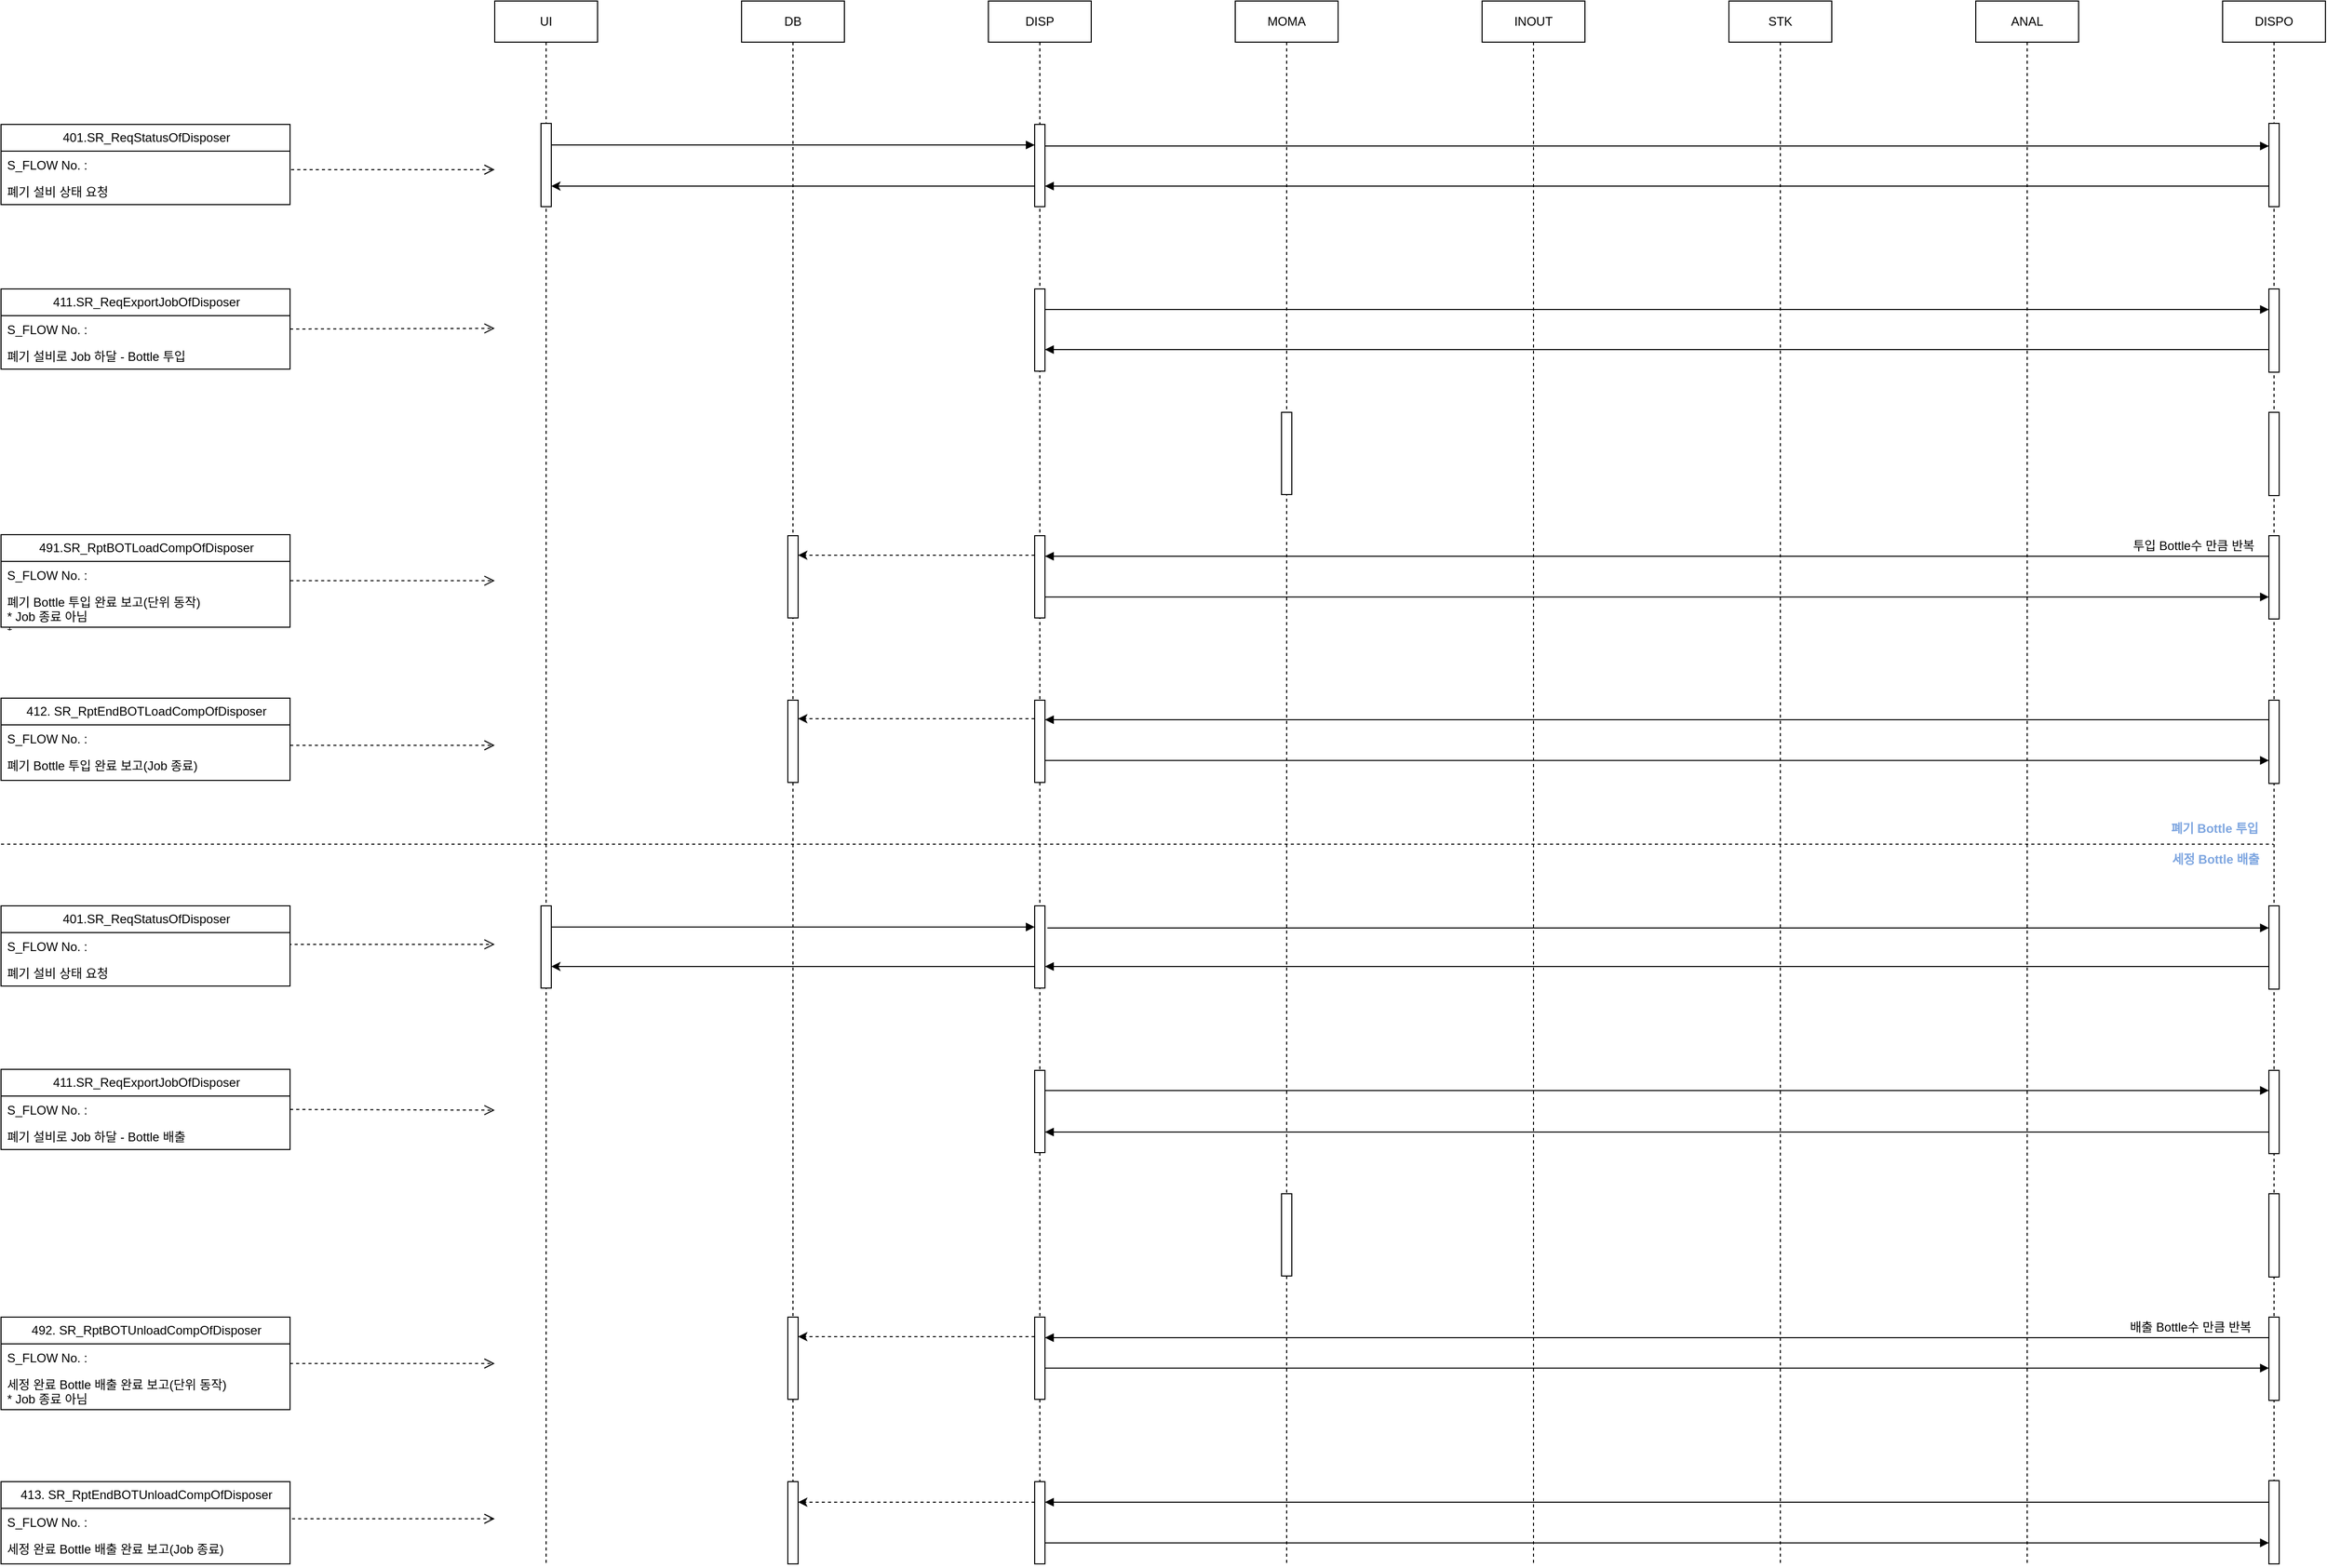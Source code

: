 <mxfile version="24.7.5">
  <diagram name="Page-1" id="2YBvvXClWsGukQMizWep">
    <mxGraphModel dx="3292" dy="1646" grid="1" gridSize="10" guides="1" tooltips="1" connect="1" arrows="1" fold="1" page="1" pageScale="1" pageWidth="850" pageHeight="1100" math="0" shadow="0">
      <root>
        <mxCell id="0" />
        <mxCell id="1" parent="0" />
        <mxCell id="aM9ryv3xv72pqoxQDRHE-5" value="DISP" style="shape=umlLifeline;perimeter=lifelinePerimeter;whiteSpace=wrap;html=1;container=0;dropTarget=0;collapsible=0;recursiveResize=0;outlineConnect=0;portConstraint=eastwest;newEdgeStyle={&quot;edgeStyle&quot;:&quot;elbowEdgeStyle&quot;,&quot;elbow&quot;:&quot;vertical&quot;,&quot;curved&quot;:0,&quot;rounded&quot;:0};" parent="1" vertex="1">
          <mxGeometry x="480" y="40" width="100" height="1520" as="geometry" />
        </mxCell>
        <mxCell id="aM9ryv3xv72pqoxQDRHE-6" value="" style="html=1;points=[];perimeter=orthogonalPerimeter;outlineConnect=0;targetShapes=umlLifeline;portConstraint=eastwest;newEdgeStyle={&quot;edgeStyle&quot;:&quot;elbowEdgeStyle&quot;,&quot;elbow&quot;:&quot;vertical&quot;,&quot;curved&quot;:0,&quot;rounded&quot;:0};" parent="aM9ryv3xv72pqoxQDRHE-5" vertex="1">
          <mxGeometry x="45" y="120" width="10" height="80" as="geometry" />
        </mxCell>
        <mxCell id="jXMzVdxrbPCxNsm_xU6W-75" value="" style="html=1;points=[];perimeter=orthogonalPerimeter;outlineConnect=0;targetShapes=umlLifeline;portConstraint=eastwest;newEdgeStyle={&quot;edgeStyle&quot;:&quot;elbowEdgeStyle&quot;,&quot;elbow&quot;:&quot;vertical&quot;,&quot;curved&quot;:0,&quot;rounded&quot;:0};" parent="aM9ryv3xv72pqoxQDRHE-5" vertex="1">
          <mxGeometry x="45" y="280" width="10" height="80" as="geometry" />
        </mxCell>
        <mxCell id="jXMzVdxrbPCxNsm_xU6W-76" value="" style="html=1;points=[];perimeter=orthogonalPerimeter;outlineConnect=0;targetShapes=umlLifeline;portConstraint=eastwest;newEdgeStyle={&quot;edgeStyle&quot;:&quot;elbowEdgeStyle&quot;,&quot;elbow&quot;:&quot;vertical&quot;,&quot;curved&quot;:0,&quot;rounded&quot;:0};" parent="aM9ryv3xv72pqoxQDRHE-5" vertex="1">
          <mxGeometry x="45" y="520" width="10" height="80" as="geometry" />
        </mxCell>
        <mxCell id="jXMzVdxrbPCxNsm_xU6W-77" value="" style="html=1;points=[];perimeter=orthogonalPerimeter;outlineConnect=0;targetShapes=umlLifeline;portConstraint=eastwest;newEdgeStyle={&quot;edgeStyle&quot;:&quot;elbowEdgeStyle&quot;,&quot;elbow&quot;:&quot;vertical&quot;,&quot;curved&quot;:0,&quot;rounded&quot;:0};" parent="aM9ryv3xv72pqoxQDRHE-5" vertex="1">
          <mxGeometry x="45" y="680" width="10" height="80" as="geometry" />
        </mxCell>
        <mxCell id="jXMzVdxrbPCxNsm_xU6W-78" value="" style="html=1;points=[];perimeter=orthogonalPerimeter;outlineConnect=0;targetShapes=umlLifeline;portConstraint=eastwest;newEdgeStyle={&quot;edgeStyle&quot;:&quot;elbowEdgeStyle&quot;,&quot;elbow&quot;:&quot;vertical&quot;,&quot;curved&quot;:0,&quot;rounded&quot;:0};" parent="aM9ryv3xv72pqoxQDRHE-5" vertex="1">
          <mxGeometry x="45" y="880" width="10" height="80" as="geometry" />
        </mxCell>
        <mxCell id="jXMzVdxrbPCxNsm_xU6W-79" value="" style="html=1;points=[];perimeter=orthogonalPerimeter;outlineConnect=0;targetShapes=umlLifeline;portConstraint=eastwest;newEdgeStyle={&quot;edgeStyle&quot;:&quot;elbowEdgeStyle&quot;,&quot;elbow&quot;:&quot;vertical&quot;,&quot;curved&quot;:0,&quot;rounded&quot;:0};" parent="aM9ryv3xv72pqoxQDRHE-5" vertex="1">
          <mxGeometry x="45" y="1040" width="10" height="80" as="geometry" />
        </mxCell>
        <mxCell id="jXMzVdxrbPCxNsm_xU6W-80" value="" style="html=1;points=[];perimeter=orthogonalPerimeter;outlineConnect=0;targetShapes=umlLifeline;portConstraint=eastwest;newEdgeStyle={&quot;edgeStyle&quot;:&quot;elbowEdgeStyle&quot;,&quot;elbow&quot;:&quot;vertical&quot;,&quot;curved&quot;:0,&quot;rounded&quot;:0};" parent="aM9ryv3xv72pqoxQDRHE-5" vertex="1">
          <mxGeometry x="45" y="1280" width="10" height="80" as="geometry" />
        </mxCell>
        <mxCell id="jXMzVdxrbPCxNsm_xU6W-81" value="" style="html=1;points=[];perimeter=orthogonalPerimeter;outlineConnect=0;targetShapes=umlLifeline;portConstraint=eastwest;newEdgeStyle={&quot;edgeStyle&quot;:&quot;elbowEdgeStyle&quot;,&quot;elbow&quot;:&quot;vertical&quot;,&quot;curved&quot;:0,&quot;rounded&quot;:0};" parent="aM9ryv3xv72pqoxQDRHE-5" vertex="1">
          <mxGeometry x="45" y="1440" width="10" height="80" as="geometry" />
        </mxCell>
        <mxCell id="aM9ryv3xv72pqoxQDRHE-10" value="" style="html=1;verticalAlign=bottom;endArrow=open;dashed=1;endSize=8;edgeStyle=elbowEdgeStyle;elbow=vertical;curved=0;rounded=0;exitX=1;exitY=0.5;exitDx=0;exitDy=0;" parent="1" source="waDdo1ReHaSD5onR8WHH-41" edge="1">
          <mxGeometry relative="1" as="geometry">
            <mxPoint y="204" as="targetPoint" />
            <Array as="points">
              <mxPoint x="-10" y="204" />
              <mxPoint x="30" y="203" />
            </Array>
            <mxPoint x="-199" y="237" as="sourcePoint" />
          </mxGeometry>
        </mxCell>
        <mxCell id="waDdo1ReHaSD5onR8WHH-11" value="DB" style="shape=umlLifeline;perimeter=lifelinePerimeter;whiteSpace=wrap;html=1;container=0;dropTarget=0;collapsible=0;recursiveResize=0;outlineConnect=0;portConstraint=eastwest;newEdgeStyle={&quot;edgeStyle&quot;:&quot;elbowEdgeStyle&quot;,&quot;elbow&quot;:&quot;vertical&quot;,&quot;curved&quot;:0,&quot;rounded&quot;:0};" parent="1" vertex="1">
          <mxGeometry x="240" y="40" width="100" height="1520" as="geometry" />
        </mxCell>
        <mxCell id="waDdo1ReHaSD5onR8WHH-12" value="" style="html=1;points=[];perimeter=orthogonalPerimeter;outlineConnect=0;targetShapes=umlLifeline;portConstraint=eastwest;newEdgeStyle={&quot;edgeStyle&quot;:&quot;elbowEdgeStyle&quot;,&quot;elbow&quot;:&quot;vertical&quot;,&quot;curved&quot;:0,&quot;rounded&quot;:0};" parent="waDdo1ReHaSD5onR8WHH-11" vertex="1">
          <mxGeometry x="45" y="520" width="10" height="80" as="geometry" />
        </mxCell>
        <mxCell id="jXMzVdxrbPCxNsm_xU6W-82" value="" style="html=1;points=[];perimeter=orthogonalPerimeter;outlineConnect=0;targetShapes=umlLifeline;portConstraint=eastwest;newEdgeStyle={&quot;edgeStyle&quot;:&quot;elbowEdgeStyle&quot;,&quot;elbow&quot;:&quot;vertical&quot;,&quot;curved&quot;:0,&quot;rounded&quot;:0};" parent="waDdo1ReHaSD5onR8WHH-11" vertex="1">
          <mxGeometry x="45" y="680" width="10" height="80" as="geometry" />
        </mxCell>
        <mxCell id="jXMzVdxrbPCxNsm_xU6W-86" value="" style="html=1;points=[];perimeter=orthogonalPerimeter;outlineConnect=0;targetShapes=umlLifeline;portConstraint=eastwest;newEdgeStyle={&quot;edgeStyle&quot;:&quot;elbowEdgeStyle&quot;,&quot;elbow&quot;:&quot;vertical&quot;,&quot;curved&quot;:0,&quot;rounded&quot;:0};" parent="waDdo1ReHaSD5onR8WHH-11" vertex="1">
          <mxGeometry x="45" y="1280" width="10" height="80" as="geometry" />
        </mxCell>
        <mxCell id="jXMzVdxrbPCxNsm_xU6W-87" value="" style="html=1;points=[];perimeter=orthogonalPerimeter;outlineConnect=0;targetShapes=umlLifeline;portConstraint=eastwest;newEdgeStyle={&quot;edgeStyle&quot;:&quot;elbowEdgeStyle&quot;,&quot;elbow&quot;:&quot;vertical&quot;,&quot;curved&quot;:0,&quot;rounded&quot;:0};" parent="waDdo1ReHaSD5onR8WHH-11" vertex="1">
          <mxGeometry x="45" y="1440" width="10" height="80" as="geometry" />
        </mxCell>
        <mxCell id="waDdo1ReHaSD5onR8WHH-13" value="UI" style="shape=umlLifeline;perimeter=lifelinePerimeter;whiteSpace=wrap;html=1;container=0;dropTarget=0;collapsible=0;recursiveResize=0;outlineConnect=0;portConstraint=eastwest;newEdgeStyle={&quot;edgeStyle&quot;:&quot;elbowEdgeStyle&quot;,&quot;elbow&quot;:&quot;vertical&quot;,&quot;curved&quot;:0,&quot;rounded&quot;:0};" parent="1" vertex="1">
          <mxGeometry y="40" width="100" height="1520" as="geometry" />
        </mxCell>
        <mxCell id="waDdo1ReHaSD5onR8WHH-14" value="" style="html=1;points=[];perimeter=orthogonalPerimeter;outlineConnect=0;targetShapes=umlLifeline;portConstraint=eastwest;newEdgeStyle={&quot;edgeStyle&quot;:&quot;elbowEdgeStyle&quot;,&quot;elbow&quot;:&quot;vertical&quot;,&quot;curved&quot;:0,&quot;rounded&quot;:0};" parent="waDdo1ReHaSD5onR8WHH-13" vertex="1">
          <mxGeometry x="45" y="119" width="10" height="81" as="geometry" />
        </mxCell>
        <mxCell id="waDdo1ReHaSD5onR8WHH-15" value="MOMA" style="shape=umlLifeline;perimeter=lifelinePerimeter;whiteSpace=wrap;html=1;container=0;dropTarget=0;collapsible=0;recursiveResize=0;outlineConnect=0;portConstraint=eastwest;newEdgeStyle={&quot;edgeStyle&quot;:&quot;elbowEdgeStyle&quot;,&quot;elbow&quot;:&quot;vertical&quot;,&quot;curved&quot;:0,&quot;rounded&quot;:0};" parent="1" vertex="1">
          <mxGeometry x="720" y="40" width="100" height="1520" as="geometry" />
        </mxCell>
        <mxCell id="waDdo1ReHaSD5onR8WHH-16" value="" style="html=1;points=[];perimeter=orthogonalPerimeter;outlineConnect=0;targetShapes=umlLifeline;portConstraint=eastwest;newEdgeStyle={&quot;edgeStyle&quot;:&quot;elbowEdgeStyle&quot;,&quot;elbow&quot;:&quot;vertical&quot;,&quot;curved&quot;:0,&quot;rounded&quot;:0};" parent="waDdo1ReHaSD5onR8WHH-15" vertex="1">
          <mxGeometry x="45" y="400" width="10" height="80" as="geometry" />
        </mxCell>
        <mxCell id="jXMzVdxrbPCxNsm_xU6W-88" value="" style="html=1;points=[];perimeter=orthogonalPerimeter;outlineConnect=0;targetShapes=umlLifeline;portConstraint=eastwest;newEdgeStyle={&quot;edgeStyle&quot;:&quot;elbowEdgeStyle&quot;,&quot;elbow&quot;:&quot;vertical&quot;,&quot;curved&quot;:0,&quot;rounded&quot;:0};" parent="waDdo1ReHaSD5onR8WHH-15" vertex="1">
          <mxGeometry x="45" y="1160" width="10" height="80" as="geometry" />
        </mxCell>
        <mxCell id="waDdo1ReHaSD5onR8WHH-17" value="ANAL" style="shape=umlLifeline;perimeter=lifelinePerimeter;whiteSpace=wrap;html=1;container=0;dropTarget=0;collapsible=0;recursiveResize=0;outlineConnect=0;portConstraint=eastwest;newEdgeStyle={&quot;edgeStyle&quot;:&quot;elbowEdgeStyle&quot;,&quot;elbow&quot;:&quot;vertical&quot;,&quot;curved&quot;:0,&quot;rounded&quot;:0};" parent="1" vertex="1">
          <mxGeometry x="1440" y="40" width="100" height="1520" as="geometry" />
        </mxCell>
        <mxCell id="waDdo1ReHaSD5onR8WHH-19" value="STK" style="shape=umlLifeline;perimeter=lifelinePerimeter;whiteSpace=wrap;html=1;container=0;dropTarget=0;collapsible=0;recursiveResize=0;outlineConnect=0;portConstraint=eastwest;newEdgeStyle={&quot;edgeStyle&quot;:&quot;elbowEdgeStyle&quot;,&quot;elbow&quot;:&quot;vertical&quot;,&quot;curved&quot;:0,&quot;rounded&quot;:0};" parent="1" vertex="1">
          <mxGeometry x="1200" y="40" width="100" height="1520" as="geometry" />
        </mxCell>
        <mxCell id="waDdo1ReHaSD5onR8WHH-21" value="INOUT" style="shape=umlLifeline;perimeter=lifelinePerimeter;whiteSpace=wrap;html=1;container=0;dropTarget=0;collapsible=0;recursiveResize=0;outlineConnect=0;portConstraint=eastwest;newEdgeStyle={&quot;edgeStyle&quot;:&quot;elbowEdgeStyle&quot;,&quot;elbow&quot;:&quot;vertical&quot;,&quot;curved&quot;:0,&quot;rounded&quot;:0};" parent="1" vertex="1">
          <mxGeometry x="960" y="40" width="100" height="1520" as="geometry" />
        </mxCell>
        <mxCell id="waDdo1ReHaSD5onR8WHH-40" value="401.&lt;span style=&quot;text-wrap: wrap;&quot;&gt;SR_ReqStatusOfDisposer&lt;/span&gt;" style="swimlane;fontStyle=0;childLayout=stackLayout;horizontal=1;startSize=26;fillColor=none;horizontalStack=0;resizeParent=1;resizeParentMax=0;resizeLast=0;collapsible=1;marginBottom=0;html=1;align=center;" parent="1" vertex="1">
          <mxGeometry x="-480" y="160" width="281" height="78" as="geometry">
            <mxRectangle x="-290" y="87" width="60" height="30" as="alternateBounds" />
          </mxGeometry>
        </mxCell>
        <mxCell id="waDdo1ReHaSD5onR8WHH-41" value="S_FLOW No. :&amp;nbsp;" style="text;strokeColor=none;fillColor=none;align=left;verticalAlign=top;spacingLeft=4;spacingRight=4;overflow=hidden;rotatable=0;points=[[0,0.5],[1,0.5]];portConstraint=eastwest;whiteSpace=wrap;html=1;" parent="waDdo1ReHaSD5onR8WHH-40" vertex="1">
          <mxGeometry y="26" width="281" height="26" as="geometry" />
        </mxCell>
        <mxCell id="waDdo1ReHaSD5onR8WHH-42" value="폐기 설비 상태 요청" style="text;strokeColor=none;fillColor=none;align=left;verticalAlign=top;spacingLeft=4;spacingRight=4;overflow=hidden;rotatable=0;points=[[0,0.5],[1,0.5]];portConstraint=eastwest;whiteSpace=wrap;html=1;" parent="waDdo1ReHaSD5onR8WHH-40" vertex="1">
          <mxGeometry y="52" width="281" height="26" as="geometry" />
        </mxCell>
        <mxCell id="waDdo1ReHaSD5onR8WHH-44" value="DISPO" style="shape=umlLifeline;perimeter=lifelinePerimeter;whiteSpace=wrap;html=1;container=0;dropTarget=0;collapsible=0;recursiveResize=0;outlineConnect=0;portConstraint=eastwest;newEdgeStyle={&quot;edgeStyle&quot;:&quot;elbowEdgeStyle&quot;,&quot;elbow&quot;:&quot;vertical&quot;,&quot;curved&quot;:0,&quot;rounded&quot;:0};" parent="1" vertex="1">
          <mxGeometry x="1680" y="40" width="100" height="1520" as="geometry" />
        </mxCell>
        <mxCell id="waDdo1ReHaSD5onR8WHH-45" value="" style="html=1;points=[];perimeter=orthogonalPerimeter;outlineConnect=0;targetShapes=umlLifeline;portConstraint=eastwest;newEdgeStyle={&quot;edgeStyle&quot;:&quot;elbowEdgeStyle&quot;,&quot;elbow&quot;:&quot;vertical&quot;,&quot;curved&quot;:0,&quot;rounded&quot;:0};" parent="waDdo1ReHaSD5onR8WHH-44" vertex="1">
          <mxGeometry x="45" y="119" width="10" height="81" as="geometry" />
        </mxCell>
        <mxCell id="jXMzVdxrbPCxNsm_xU6W-89" value="" style="html=1;points=[];perimeter=orthogonalPerimeter;outlineConnect=0;targetShapes=umlLifeline;portConstraint=eastwest;newEdgeStyle={&quot;edgeStyle&quot;:&quot;elbowEdgeStyle&quot;,&quot;elbow&quot;:&quot;vertical&quot;,&quot;curved&quot;:0,&quot;rounded&quot;:0};" parent="waDdo1ReHaSD5onR8WHH-44" vertex="1">
          <mxGeometry x="45" y="280" width="10" height="81" as="geometry" />
        </mxCell>
        <mxCell id="jXMzVdxrbPCxNsm_xU6W-90" value="" style="html=1;points=[];perimeter=orthogonalPerimeter;outlineConnect=0;targetShapes=umlLifeline;portConstraint=eastwest;newEdgeStyle={&quot;edgeStyle&quot;:&quot;elbowEdgeStyle&quot;,&quot;elbow&quot;:&quot;vertical&quot;,&quot;curved&quot;:0,&quot;rounded&quot;:0};" parent="waDdo1ReHaSD5onR8WHH-44" vertex="1">
          <mxGeometry x="45" y="520" width="10" height="81" as="geometry" />
        </mxCell>
        <mxCell id="jXMzVdxrbPCxNsm_xU6W-91" value="" style="html=1;points=[];perimeter=orthogonalPerimeter;outlineConnect=0;targetShapes=umlLifeline;portConstraint=eastwest;newEdgeStyle={&quot;edgeStyle&quot;:&quot;elbowEdgeStyle&quot;,&quot;elbow&quot;:&quot;vertical&quot;,&quot;curved&quot;:0,&quot;rounded&quot;:0};" parent="waDdo1ReHaSD5onR8WHH-44" vertex="1">
          <mxGeometry x="45" y="680" width="10" height="81" as="geometry" />
        </mxCell>
        <mxCell id="jXMzVdxrbPCxNsm_xU6W-92" value="" style="html=1;points=[];perimeter=orthogonalPerimeter;outlineConnect=0;targetShapes=umlLifeline;portConstraint=eastwest;newEdgeStyle={&quot;edgeStyle&quot;:&quot;elbowEdgeStyle&quot;,&quot;elbow&quot;:&quot;vertical&quot;,&quot;curved&quot;:0,&quot;rounded&quot;:0};" parent="waDdo1ReHaSD5onR8WHH-44" vertex="1">
          <mxGeometry x="45" y="1040" width="10" height="81" as="geometry" />
        </mxCell>
        <mxCell id="jXMzVdxrbPCxNsm_xU6W-93" value="" style="html=1;points=[];perimeter=orthogonalPerimeter;outlineConnect=0;targetShapes=umlLifeline;portConstraint=eastwest;newEdgeStyle={&quot;edgeStyle&quot;:&quot;elbowEdgeStyle&quot;,&quot;elbow&quot;:&quot;vertical&quot;,&quot;curved&quot;:0,&quot;rounded&quot;:0};" parent="waDdo1ReHaSD5onR8WHH-44" vertex="1">
          <mxGeometry x="45" y="1280" width="10" height="81" as="geometry" />
        </mxCell>
        <mxCell id="jXMzVdxrbPCxNsm_xU6W-94" value="" style="html=1;points=[];perimeter=orthogonalPerimeter;outlineConnect=0;targetShapes=umlLifeline;portConstraint=eastwest;newEdgeStyle={&quot;edgeStyle&quot;:&quot;elbowEdgeStyle&quot;,&quot;elbow&quot;:&quot;vertical&quot;,&quot;curved&quot;:0,&quot;rounded&quot;:0};" parent="waDdo1ReHaSD5onR8WHH-44" vertex="1">
          <mxGeometry x="45" y="1439" width="10" height="81" as="geometry" />
        </mxCell>
        <mxCell id="jXMzVdxrbPCxNsm_xU6W-95" value="" style="html=1;points=[];perimeter=orthogonalPerimeter;outlineConnect=0;targetShapes=umlLifeline;portConstraint=eastwest;newEdgeStyle={&quot;edgeStyle&quot;:&quot;elbowEdgeStyle&quot;,&quot;elbow&quot;:&quot;vertical&quot;,&quot;curved&quot;:0,&quot;rounded&quot;:0};" parent="waDdo1ReHaSD5onR8WHH-44" vertex="1">
          <mxGeometry x="45" y="400" width="10" height="81" as="geometry" />
        </mxCell>
        <mxCell id="jXMzVdxrbPCxNsm_xU6W-97" value="" style="html=1;points=[];perimeter=orthogonalPerimeter;outlineConnect=0;targetShapes=umlLifeline;portConstraint=eastwest;newEdgeStyle={&quot;edgeStyle&quot;:&quot;elbowEdgeStyle&quot;,&quot;elbow&quot;:&quot;vertical&quot;,&quot;curved&quot;:0,&quot;rounded&quot;:0};" parent="waDdo1ReHaSD5onR8WHH-44" vertex="1">
          <mxGeometry x="45" y="880" width="10" height="81" as="geometry" />
        </mxCell>
        <mxCell id="jXMzVdxrbPCxNsm_xU6W-98" value="" style="html=1;points=[];perimeter=orthogonalPerimeter;outlineConnect=0;targetShapes=umlLifeline;portConstraint=eastwest;newEdgeStyle={&quot;edgeStyle&quot;:&quot;elbowEdgeStyle&quot;,&quot;elbow&quot;:&quot;vertical&quot;,&quot;curved&quot;:0,&quot;rounded&quot;:0};" parent="waDdo1ReHaSD5onR8WHH-44" vertex="1">
          <mxGeometry x="45" y="1160" width="10" height="81" as="geometry" />
        </mxCell>
        <mxCell id="aM9ryv3xv72pqoxQDRHE-7" value="" style="html=1;verticalAlign=bottom;endArrow=block;elbow=horizontal;rounded=0;" parent="1" edge="1">
          <mxGeometry relative="1" as="geometry">
            <mxPoint x="535" y="181" as="sourcePoint" />
            <mxPoint x="1725" y="181" as="targetPoint" />
          </mxGeometry>
        </mxCell>
        <mxCell id="aM9ryv3xv72pqoxQDRHE-9" value="" style="html=1;verticalAlign=bottom;endArrow=block;edgeStyle=elbowEdgeStyle;elbow=vertical;curved=0;rounded=0;" parent="1" source="waDdo1ReHaSD5onR8WHH-45" target="aM9ryv3xv72pqoxQDRHE-6" edge="1">
          <mxGeometry relative="1" as="geometry">
            <mxPoint x="1670" y="230" as="sourcePoint" />
            <Array as="points">
              <mxPoint x="1700" y="220" />
              <mxPoint x="1160" y="190" />
            </Array>
            <mxPoint x="550" y="220" as="targetPoint" />
          </mxGeometry>
        </mxCell>
        <mxCell id="jXMzVdxrbPCxNsm_xU6W-4" value="" style="html=1;verticalAlign=bottom;endArrow=block;edgeStyle=elbowEdgeStyle;elbow=horizontal;curved=0;rounded=0;" parent="1" source="waDdo1ReHaSD5onR8WHH-14" target="aM9ryv3xv72pqoxQDRHE-6" edge="1">
          <mxGeometry relative="1" as="geometry">
            <mxPoint x="60" y="180.0" as="sourcePoint" />
            <Array as="points">
              <mxPoint x="160.93" y="180" />
            </Array>
            <mxPoint x="500" y="180" as="targetPoint" />
          </mxGeometry>
        </mxCell>
        <mxCell id="jXMzVdxrbPCxNsm_xU6W-6" value="&lt;div style=&quot;text-align: left;&quot;&gt;&lt;span style=&quot;background-color: initial;&quot;&gt;411.&lt;/span&gt;&lt;span style=&quot;background-color: initial; text-wrap: wrap;&quot;&gt;SR_ReqExportJobOfDisposer&lt;/span&gt;&lt;/div&gt;" style="swimlane;fontStyle=0;childLayout=stackLayout;horizontal=1;startSize=26;fillColor=none;horizontalStack=0;resizeParent=1;resizeParentMax=0;resizeLast=0;collapsible=1;marginBottom=0;html=1;" parent="1" vertex="1">
          <mxGeometry x="-480" y="320" width="281" height="78" as="geometry">
            <mxRectangle x="-290" y="87" width="60" height="30" as="alternateBounds" />
          </mxGeometry>
        </mxCell>
        <mxCell id="jXMzVdxrbPCxNsm_xU6W-7" value="S_FLOW No. :&amp;nbsp;" style="text;strokeColor=none;fillColor=none;align=left;verticalAlign=top;spacingLeft=4;spacingRight=4;overflow=hidden;rotatable=0;points=[[0,0.5],[1,0.5]];portConstraint=eastwest;whiteSpace=wrap;html=1;" parent="jXMzVdxrbPCxNsm_xU6W-6" vertex="1">
          <mxGeometry y="26" width="281" height="26" as="geometry" />
        </mxCell>
        <mxCell id="jXMzVdxrbPCxNsm_xU6W-8" value="폐기 설비로 Job 하달 - Bottle 투입" style="text;strokeColor=none;fillColor=none;align=left;verticalAlign=top;spacingLeft=4;spacingRight=4;overflow=hidden;rotatable=0;points=[[0,0.5],[1,0.5]];portConstraint=eastwest;whiteSpace=wrap;html=1;" parent="jXMzVdxrbPCxNsm_xU6W-6" vertex="1">
          <mxGeometry y="52" width="281" height="26" as="geometry" />
        </mxCell>
        <mxCell id="jXMzVdxrbPCxNsm_xU6W-10" value="" style="html=1;verticalAlign=bottom;endArrow=block;edgeStyle=elbowEdgeStyle;elbow=horizontal;curved=0;rounded=0;" parent="1" source="jXMzVdxrbPCxNsm_xU6W-75" target="jXMzVdxrbPCxNsm_xU6W-89" edge="1">
          <mxGeometry relative="1" as="geometry">
            <mxPoint x="570" y="340" as="sourcePoint" />
            <Array as="points">
              <mxPoint x="626.43" y="340" />
            </Array>
            <mxPoint x="1720" y="340.0" as="targetPoint" />
          </mxGeometry>
        </mxCell>
        <mxCell id="jXMzVdxrbPCxNsm_xU6W-12" value="" style="html=1;verticalAlign=bottom;endArrow=block;edgeStyle=elbowEdgeStyle;elbow=vertical;curved=0;rounded=0;" parent="1" source="jXMzVdxrbPCxNsm_xU6W-89" target="jXMzVdxrbPCxNsm_xU6W-75" edge="1">
          <mxGeometry relative="1" as="geometry">
            <mxPoint x="1720" y="379" as="sourcePoint" />
            <Array as="points">
              <mxPoint x="1705" y="379" />
              <mxPoint x="1165" y="349" />
            </Array>
            <mxPoint x="560" y="379" as="targetPoint" />
          </mxGeometry>
        </mxCell>
        <mxCell id="jXMzVdxrbPCxNsm_xU6W-13" value="&lt;div style=&quot;&quot;&gt;&lt;span style=&quot;background-color: initial;&quot;&gt;491.&lt;/span&gt;&lt;span style=&quot;background-color: initial; text-wrap: wrap;&quot;&gt;SR_RptBOTLoadCompOfDisposer&lt;/span&gt;&lt;/div&gt;" style="swimlane;fontStyle=0;childLayout=stackLayout;horizontal=1;startSize=26;fillColor=none;horizontalStack=0;resizeParent=1;resizeParentMax=0;resizeLast=0;collapsible=1;marginBottom=0;html=1;align=center;" parent="1" vertex="1">
          <mxGeometry x="-480" y="559" width="281" height="90" as="geometry">
            <mxRectangle x="-290" y="87" width="60" height="30" as="alternateBounds" />
          </mxGeometry>
        </mxCell>
        <mxCell id="jXMzVdxrbPCxNsm_xU6W-14" value="S_FLOW No. :&amp;nbsp;" style="text;strokeColor=none;fillColor=none;align=left;verticalAlign=top;spacingLeft=4;spacingRight=4;overflow=hidden;rotatable=0;points=[[0,0.5],[1,0.5]];portConstraint=eastwest;whiteSpace=wrap;html=1;" parent="jXMzVdxrbPCxNsm_xU6W-13" vertex="1">
          <mxGeometry y="26" width="281" height="26" as="geometry" />
        </mxCell>
        <mxCell id="jXMzVdxrbPCxNsm_xU6W-15" value="폐기 Bottle 투입 완료 보고(단위 동작)&lt;div&gt;* Job 종료 아님&lt;div&gt;*&amp;nbsp;&lt;/div&gt;&lt;/div&gt;" style="text;strokeColor=none;fillColor=none;align=left;verticalAlign=top;spacingLeft=4;spacingRight=4;overflow=hidden;rotatable=0;points=[[0,0.5],[1,0.5]];portConstraint=eastwest;whiteSpace=wrap;html=1;" parent="jXMzVdxrbPCxNsm_xU6W-13" vertex="1">
          <mxGeometry y="52" width="281" height="38" as="geometry" />
        </mxCell>
        <mxCell id="jXMzVdxrbPCxNsm_xU6W-18" value="" style="html=1;verticalAlign=bottom;endArrow=block;edgeStyle=elbowEdgeStyle;elbow=vertical;curved=0;rounded=0;" parent="1" source="jXMzVdxrbPCxNsm_xU6W-90" target="jXMzVdxrbPCxNsm_xU6W-76" edge="1">
          <mxGeometry relative="1" as="geometry">
            <mxPoint x="1720" y="580" as="sourcePoint" />
            <Array as="points">
              <mxPoint x="1705" y="580" />
              <mxPoint x="1165" y="550" />
            </Array>
            <mxPoint x="550" y="580" as="targetPoint" />
          </mxGeometry>
        </mxCell>
        <mxCell id="jXMzVdxrbPCxNsm_xU6W-19" value="" style="endArrow=classic;html=1;rounded=0;dashed=1;" parent="1" target="waDdo1ReHaSD5onR8WHH-12" edge="1">
          <mxGeometry width="50" height="50" relative="1" as="geometry">
            <mxPoint x="525" y="579" as="sourcePoint" />
            <mxPoint x="320" y="579" as="targetPoint" />
          </mxGeometry>
        </mxCell>
        <mxCell id="jXMzVdxrbPCxNsm_xU6W-20" value="" style="html=1;verticalAlign=bottom;endArrow=block;edgeStyle=elbowEdgeStyle;elbow=horizontal;curved=0;rounded=0;" parent="1" source="jXMzVdxrbPCxNsm_xU6W-76" target="jXMzVdxrbPCxNsm_xU6W-90" edge="1">
          <mxGeometry relative="1" as="geometry">
            <mxPoint x="560" y="620" as="sourcePoint" />
            <Array as="points">
              <mxPoint x="640.93" y="619.58" />
            </Array>
            <mxPoint x="1710" y="620" as="targetPoint" />
          </mxGeometry>
        </mxCell>
        <mxCell id="jXMzVdxrbPCxNsm_xU6W-21" value="&lt;div style=&quot;&quot;&gt;412. SR_RptEndBOTLoadCompOfDisposer&lt;br&gt;&lt;/div&gt;" style="swimlane;fontStyle=0;childLayout=stackLayout;horizontal=1;startSize=26;fillColor=none;horizontalStack=0;resizeParent=1;resizeParentMax=0;resizeLast=0;collapsible=1;marginBottom=0;html=1;" parent="1" vertex="1">
          <mxGeometry x="-480" y="718" width="281" height="80" as="geometry">
            <mxRectangle x="-290" y="87" width="60" height="30" as="alternateBounds" />
          </mxGeometry>
        </mxCell>
        <mxCell id="jXMzVdxrbPCxNsm_xU6W-22" value="S_FLOW No. :&amp;nbsp;" style="text;strokeColor=none;fillColor=none;align=left;verticalAlign=top;spacingLeft=4;spacingRight=4;overflow=hidden;rotatable=0;points=[[0,0.5],[1,0.5]];portConstraint=eastwest;whiteSpace=wrap;html=1;" parent="jXMzVdxrbPCxNsm_xU6W-21" vertex="1">
          <mxGeometry y="26" width="281" height="26" as="geometry" />
        </mxCell>
        <mxCell id="jXMzVdxrbPCxNsm_xU6W-23" value="폐기 Bottle 투입 완료 보고(Job 종료)" style="text;strokeColor=none;fillColor=none;align=left;verticalAlign=top;spacingLeft=4;spacingRight=4;overflow=hidden;rotatable=0;points=[[0,0.5],[1,0.5]];portConstraint=eastwest;whiteSpace=wrap;html=1;" parent="jXMzVdxrbPCxNsm_xU6W-21" vertex="1">
          <mxGeometry y="52" width="281" height="28" as="geometry" />
        </mxCell>
        <mxCell id="jXMzVdxrbPCxNsm_xU6W-24" value="" style="html=1;verticalAlign=bottom;endArrow=block;edgeStyle=elbowEdgeStyle;elbow=vertical;curved=0;rounded=0;" parent="1" source="jXMzVdxrbPCxNsm_xU6W-91" target="jXMzVdxrbPCxNsm_xU6W-77" edge="1">
          <mxGeometry relative="1" as="geometry">
            <mxPoint x="1700" y="739" as="sourcePoint" />
            <Array as="points">
              <mxPoint x="1715" y="739" />
              <mxPoint x="1175" y="709" />
            </Array>
            <mxPoint x="560" y="739" as="targetPoint" />
          </mxGeometry>
        </mxCell>
        <mxCell id="jXMzVdxrbPCxNsm_xU6W-25" value="" style="endArrow=classic;html=1;rounded=0;dashed=1;" parent="1" target="jXMzVdxrbPCxNsm_xU6W-82" edge="1">
          <mxGeometry width="50" height="50" relative="1" as="geometry">
            <mxPoint x="525" y="738" as="sourcePoint" />
            <mxPoint x="320" y="738" as="targetPoint" />
          </mxGeometry>
        </mxCell>
        <mxCell id="jXMzVdxrbPCxNsm_xU6W-26" value="" style="html=1;verticalAlign=bottom;endArrow=block;edgeStyle=elbowEdgeStyle;elbow=horizontal;curved=0;rounded=0;" parent="1" source="jXMzVdxrbPCxNsm_xU6W-77" target="jXMzVdxrbPCxNsm_xU6W-91" edge="1">
          <mxGeometry relative="1" as="geometry">
            <mxPoint x="540" y="779" as="sourcePoint" />
            <Array as="points">
              <mxPoint x="640.93" y="778.58" />
            </Array>
            <mxPoint x="1700" y="779" as="targetPoint" />
          </mxGeometry>
        </mxCell>
        <mxCell id="jXMzVdxrbPCxNsm_xU6W-27" value="투입 Bottle수 만큼 반복" style="text;strokeColor=none;fillColor=none;align=left;verticalAlign=top;spacingLeft=4;spacingRight=4;overflow=hidden;rotatable=0;points=[[0,0.5],[1,0.5]];portConstraint=eastwest;whiteSpace=wrap;html=1;fontStyle=0;fontColor=default;" parent="1" vertex="1">
          <mxGeometry x="1587" y="556" width="138" height="20" as="geometry" />
        </mxCell>
        <mxCell id="jXMzVdxrbPCxNsm_xU6W-29" value="401.&lt;span style=&quot;text-align: left; text-wrap: wrap;&quot;&gt;SR_ReqStatusOfDisposer&lt;/span&gt;" style="swimlane;fontStyle=0;childLayout=stackLayout;horizontal=1;startSize=26;fillColor=none;horizontalStack=0;resizeParent=1;resizeParentMax=0;resizeLast=0;collapsible=1;marginBottom=0;html=1;" parent="1" vertex="1">
          <mxGeometry x="-480" y="920" width="281" height="78" as="geometry">
            <mxRectangle x="-290" y="87" width="60" height="30" as="alternateBounds" />
          </mxGeometry>
        </mxCell>
        <mxCell id="jXMzVdxrbPCxNsm_xU6W-30" value="S_FLOW No. :&amp;nbsp;" style="text;strokeColor=none;fillColor=none;align=left;verticalAlign=top;spacingLeft=4;spacingRight=4;overflow=hidden;rotatable=0;points=[[0,0.5],[1,0.5]];portConstraint=eastwest;whiteSpace=wrap;html=1;" parent="jXMzVdxrbPCxNsm_xU6W-29" vertex="1">
          <mxGeometry y="26" width="281" height="26" as="geometry" />
        </mxCell>
        <mxCell id="jXMzVdxrbPCxNsm_xU6W-31" value="폐기 설비 상태 요청" style="text;strokeColor=none;fillColor=none;align=left;verticalAlign=top;spacingLeft=4;spacingRight=4;overflow=hidden;rotatable=0;points=[[0,0.5],[1,0.5]];portConstraint=eastwest;whiteSpace=wrap;html=1;" parent="jXMzVdxrbPCxNsm_xU6W-29" vertex="1">
          <mxGeometry y="52" width="281" height="26" as="geometry" />
        </mxCell>
        <mxCell id="jXMzVdxrbPCxNsm_xU6W-32" value="" style="html=1;verticalAlign=bottom;endArrow=block;edgeStyle=elbowEdgeStyle;elbow=vertical;curved=0;rounded=0;" parent="1" source="jXMzVdxrbPCxNsm_xU6W-97" target="jXMzVdxrbPCxNsm_xU6W-78" edge="1">
          <mxGeometry relative="1" as="geometry">
            <mxPoint x="1690" y="979" as="sourcePoint" />
            <Array as="points">
              <mxPoint x="1719" y="979" />
              <mxPoint x="1179" y="949" />
            </Array>
            <mxPoint x="549" y="979" as="targetPoint" />
          </mxGeometry>
        </mxCell>
        <mxCell id="jXMzVdxrbPCxNsm_xU6W-33" value="" style="html=1;verticalAlign=bottom;endArrow=block;edgeStyle=elbowEdgeStyle;elbow=horizontal;curved=0;rounded=0;" parent="1" source="jXMzVdxrbPCxNsm_xU6W-5" target="jXMzVdxrbPCxNsm_xU6W-78" edge="1">
          <mxGeometry relative="1" as="geometry">
            <mxPoint x="55" y="941" as="sourcePoint" />
            <Array as="points">
              <mxPoint x="155.93" y="940.58" />
            </Array>
            <mxPoint x="510" y="941" as="targetPoint" />
          </mxGeometry>
        </mxCell>
        <mxCell id="jXMzVdxrbPCxNsm_xU6W-34" value="" style="endArrow=classic;html=1;rounded=0;" parent="1" source="jXMzVdxrbPCxNsm_xU6W-78" edge="1">
          <mxGeometry width="50" height="50" relative="1" as="geometry">
            <mxPoint x="490" y="979" as="sourcePoint" />
            <mxPoint x="55" y="979" as="targetPoint" />
          </mxGeometry>
        </mxCell>
        <mxCell id="jXMzVdxrbPCxNsm_xU6W-35" value="&lt;div style=&quot;&quot;&gt;&lt;span style=&quot;background-color: initial;&quot;&gt;411.&lt;/span&gt;&lt;span style=&quot;background-color: initial; text-wrap: wrap;&quot;&gt;SR_ReqExportJobOfDisposer&lt;/span&gt;&lt;/div&gt;" style="swimlane;fontStyle=0;childLayout=stackLayout;horizontal=1;startSize=26;fillColor=none;horizontalStack=0;resizeParent=1;resizeParentMax=0;resizeLast=0;collapsible=1;marginBottom=0;html=1;align=center;" parent="1" vertex="1">
          <mxGeometry x="-480" y="1079" width="281" height="78" as="geometry">
            <mxRectangle x="-290" y="87" width="60" height="30" as="alternateBounds" />
          </mxGeometry>
        </mxCell>
        <mxCell id="jXMzVdxrbPCxNsm_xU6W-36" value="S_FLOW No. :&amp;nbsp;" style="text;strokeColor=none;fillColor=none;align=left;verticalAlign=top;spacingLeft=4;spacingRight=4;overflow=hidden;rotatable=0;points=[[0,0.5],[1,0.5]];portConstraint=eastwest;whiteSpace=wrap;html=1;" parent="jXMzVdxrbPCxNsm_xU6W-35" vertex="1">
          <mxGeometry y="26" width="281" height="26" as="geometry" />
        </mxCell>
        <mxCell id="jXMzVdxrbPCxNsm_xU6W-37" value="폐기 설비로 Job 하달 - Bottle 배출" style="text;strokeColor=none;fillColor=none;align=left;verticalAlign=top;spacingLeft=4;spacingRight=4;overflow=hidden;rotatable=0;points=[[0,0.5],[1,0.5]];portConstraint=eastwest;whiteSpace=wrap;html=1;" parent="jXMzVdxrbPCxNsm_xU6W-35" vertex="1">
          <mxGeometry y="52" width="281" height="26" as="geometry" />
        </mxCell>
        <mxCell id="jXMzVdxrbPCxNsm_xU6W-39" value="" style="html=1;verticalAlign=bottom;endArrow=block;edgeStyle=elbowEdgeStyle;elbow=horizontal;curved=0;rounded=0;" parent="1" source="jXMzVdxrbPCxNsm_xU6W-79" target="jXMzVdxrbPCxNsm_xU6W-92" edge="1">
          <mxGeometry relative="1" as="geometry">
            <mxPoint x="550" y="1100" as="sourcePoint" />
            <Array as="points">
              <mxPoint x="650.93" y="1099.58" />
            </Array>
            <mxPoint x="1710" y="1100" as="targetPoint" />
          </mxGeometry>
        </mxCell>
        <mxCell id="jXMzVdxrbPCxNsm_xU6W-40" value="" style="html=1;verticalAlign=bottom;endArrow=block;edgeStyle=elbowEdgeStyle;elbow=vertical;curved=0;rounded=0;" parent="1" source="jXMzVdxrbPCxNsm_xU6W-92" target="jXMzVdxrbPCxNsm_xU6W-79" edge="1">
          <mxGeometry relative="1" as="geometry">
            <mxPoint x="1710" y="1150" as="sourcePoint" />
            <Array as="points">
              <mxPoint x="1710" y="1140" />
              <mxPoint x="1170" y="1110" />
            </Array>
            <mxPoint x="580" y="1140" as="targetPoint" />
          </mxGeometry>
        </mxCell>
        <mxCell id="jXMzVdxrbPCxNsm_xU6W-41" value="" style="endArrow=none;dashed=1;html=1;rounded=0;" parent="1" target="waDdo1ReHaSD5onR8WHH-44" edge="1">
          <mxGeometry width="50" height="50" relative="1" as="geometry">
            <mxPoint x="-479.996" y="860" as="sourcePoint" />
            <mxPoint x="1620" y="860" as="targetPoint" />
            <Array as="points">
              <mxPoint x="213.56" y="860" />
            </Array>
          </mxGeometry>
        </mxCell>
        <mxCell id="jXMzVdxrbPCxNsm_xU6W-42" value="&lt;div style=&quot;text-align: left;&quot;&gt;492. SR_RptBOTUnloadCompOfDisposer&lt;br&gt;&lt;/div&gt;" style="swimlane;fontStyle=0;childLayout=stackLayout;horizontal=1;startSize=26;fillColor=none;horizontalStack=0;resizeParent=1;resizeParentMax=0;resizeLast=0;collapsible=1;marginBottom=0;html=1;" parent="1" vertex="1">
          <mxGeometry x="-480" y="1320" width="281" height="90" as="geometry">
            <mxRectangle x="-290" y="87" width="60" height="30" as="alternateBounds" />
          </mxGeometry>
        </mxCell>
        <mxCell id="jXMzVdxrbPCxNsm_xU6W-43" value="S_FLOW No. :&amp;nbsp;" style="text;strokeColor=none;fillColor=none;align=left;verticalAlign=top;spacingLeft=4;spacingRight=4;overflow=hidden;rotatable=0;points=[[0,0.5],[1,0.5]];portConstraint=eastwest;whiteSpace=wrap;html=1;" parent="jXMzVdxrbPCxNsm_xU6W-42" vertex="1">
          <mxGeometry y="26" width="281" height="26" as="geometry" />
        </mxCell>
        <mxCell id="jXMzVdxrbPCxNsm_xU6W-44" value="세정 완료 Bottle 배출 완료 보고(단위 동작)&lt;div&gt;* Job 종료 아님&lt;/div&gt;" style="text;strokeColor=none;fillColor=none;align=left;verticalAlign=top;spacingLeft=4;spacingRight=4;overflow=hidden;rotatable=0;points=[[0,0.5],[1,0.5]];portConstraint=eastwest;whiteSpace=wrap;html=1;" parent="jXMzVdxrbPCxNsm_xU6W-42" vertex="1">
          <mxGeometry y="52" width="281" height="38" as="geometry" />
        </mxCell>
        <mxCell id="jXMzVdxrbPCxNsm_xU6W-49" value="&lt;div style=&quot;&quot;&gt;413. SR_RptEndBOTUnloadCompOfDisposer&lt;br&gt;&lt;/div&gt;" style="swimlane;fontStyle=0;childLayout=stackLayout;horizontal=1;startSize=26;fillColor=none;horizontalStack=0;resizeParent=1;resizeParentMax=0;resizeLast=0;collapsible=1;marginBottom=0;html=1;" parent="1" vertex="1">
          <mxGeometry x="-480" y="1480" width="281" height="80" as="geometry">
            <mxRectangle x="-290" y="87" width="60" height="30" as="alternateBounds" />
          </mxGeometry>
        </mxCell>
        <mxCell id="jXMzVdxrbPCxNsm_xU6W-50" value="S_FLOW No. :&amp;nbsp;" style="text;strokeColor=none;fillColor=none;align=left;verticalAlign=top;spacingLeft=4;spacingRight=4;overflow=hidden;rotatable=0;points=[[0,0.5],[1,0.5]];portConstraint=eastwest;whiteSpace=wrap;html=1;" parent="jXMzVdxrbPCxNsm_xU6W-49" vertex="1">
          <mxGeometry y="26" width="281" height="26" as="geometry" />
        </mxCell>
        <mxCell id="jXMzVdxrbPCxNsm_xU6W-51" value="세정 완료 Bottle 배출 완료 보고(Job 종료)" style="text;strokeColor=none;fillColor=none;align=left;verticalAlign=top;spacingLeft=4;spacingRight=4;overflow=hidden;rotatable=0;points=[[0,0.5],[1,0.5]];portConstraint=eastwest;whiteSpace=wrap;html=1;" parent="jXMzVdxrbPCxNsm_xU6W-49" vertex="1">
          <mxGeometry y="52" width="281" height="28" as="geometry" />
        </mxCell>
        <mxCell id="jXMzVdxrbPCxNsm_xU6W-52" value="" style="html=1;verticalAlign=bottom;endArrow=block;edgeStyle=elbowEdgeStyle;elbow=vertical;curved=0;rounded=0;" parent="1" source="jXMzVdxrbPCxNsm_xU6W-93" target="jXMzVdxrbPCxNsm_xU6W-80" edge="1">
          <mxGeometry relative="1" as="geometry">
            <mxPoint x="1720" y="1340" as="sourcePoint" />
            <Array as="points">
              <mxPoint x="1705" y="1340" />
              <mxPoint x="1165" y="1310" />
            </Array>
            <mxPoint x="560" y="1340" as="targetPoint" />
          </mxGeometry>
        </mxCell>
        <mxCell id="jXMzVdxrbPCxNsm_xU6W-53" value="" style="endArrow=classic;html=1;rounded=0;dashed=1;" parent="1" edge="1">
          <mxGeometry width="50" height="50" relative="1" as="geometry">
            <mxPoint x="525" y="1339" as="sourcePoint" />
            <mxPoint x="295" y="1339" as="targetPoint" />
          </mxGeometry>
        </mxCell>
        <mxCell id="jXMzVdxrbPCxNsm_xU6W-54" value="" style="html=1;verticalAlign=bottom;endArrow=block;edgeStyle=elbowEdgeStyle;elbow=horizontal;curved=0;rounded=0;" parent="1" source="jXMzVdxrbPCxNsm_xU6W-80" target="jXMzVdxrbPCxNsm_xU6W-93" edge="1">
          <mxGeometry relative="1" as="geometry">
            <mxPoint x="560" y="1370" as="sourcePoint" />
            <Array as="points">
              <mxPoint x="630.93" y="1369.58" />
            </Array>
            <mxPoint x="1725" y="1370" as="targetPoint" />
          </mxGeometry>
        </mxCell>
        <mxCell id="jXMzVdxrbPCxNsm_xU6W-55" value="배출 Bottle수 만큼 반복" style="text;strokeColor=none;fillColor=none;align=left;verticalAlign=top;spacingLeft=4;spacingRight=4;overflow=hidden;rotatable=0;points=[[0,0.5],[1,0.5]];portConstraint=eastwest;whiteSpace=wrap;html=1;" parent="1" vertex="1">
          <mxGeometry x="1584" y="1316" width="140" height="38" as="geometry" />
        </mxCell>
        <mxCell id="jXMzVdxrbPCxNsm_xU6W-57" value="&lt;b&gt;&lt;font color=&quot;#7ea6e0&quot;&gt;세정 Bottle 배출&lt;/font&gt;&lt;/b&gt;" style="text;strokeColor=none;fillColor=none;align=left;verticalAlign=top;spacingLeft=4;spacingRight=4;overflow=hidden;rotatable=0;points=[[0,0.5],[1,0.5]];portConstraint=eastwest;whiteSpace=wrap;html=1;fontColor=#67AB9F;" parent="1" vertex="1">
          <mxGeometry x="1625" y="861" width="100" height="28" as="geometry" />
        </mxCell>
        <mxCell id="jXMzVdxrbPCxNsm_xU6W-61" value="" style="html=1;verticalAlign=bottom;endArrow=open;dashed=1;endSize=8;edgeStyle=elbowEdgeStyle;elbow=vertical;curved=0;rounded=0;exitX=1;exitY=0.5;exitDx=0;exitDy=0;" parent="1" source="jXMzVdxrbPCxNsm_xU6W-7" edge="1">
          <mxGeometry relative="1" as="geometry">
            <mxPoint y="358" as="targetPoint" />
            <Array as="points">
              <mxPoint y="358.38" />
              <mxPoint x="40" y="357.38" />
            </Array>
            <mxPoint x="-199" y="358.38" as="sourcePoint" />
          </mxGeometry>
        </mxCell>
        <mxCell id="jXMzVdxrbPCxNsm_xU6W-63" value="" style="html=1;verticalAlign=bottom;endArrow=open;dashed=1;endSize=8;edgeStyle=elbowEdgeStyle;elbow=vertical;curved=0;rounded=0;exitX=1;exitY=0.5;exitDx=0;exitDy=0;" parent="1" source="jXMzVdxrbPCxNsm_xU6W-14" edge="1">
          <mxGeometry relative="1" as="geometry">
            <mxPoint y="603" as="targetPoint" />
            <Array as="points">
              <mxPoint y="603.76" />
              <mxPoint x="40" y="602.76" />
            </Array>
            <mxPoint x="-199" y="604.38" as="sourcePoint" />
          </mxGeometry>
        </mxCell>
        <mxCell id="jXMzVdxrbPCxNsm_xU6W-64" value="" style="html=1;verticalAlign=bottom;endArrow=open;dashed=1;endSize=8;edgeStyle=elbowEdgeStyle;elbow=vertical;curved=0;rounded=0;exitX=1;exitY=0.5;exitDx=0;exitDy=0;" parent="1" source="jXMzVdxrbPCxNsm_xU6W-21" edge="1">
          <mxGeometry relative="1" as="geometry">
            <mxPoint y="763.12" as="targetPoint" />
            <Array as="points">
              <mxPoint y="763.88" />
              <mxPoint x="40" y="762.88" />
            </Array>
            <mxPoint x="-199" y="758.12" as="sourcePoint" />
          </mxGeometry>
        </mxCell>
        <mxCell id="jXMzVdxrbPCxNsm_xU6W-65" value="" style="html=1;verticalAlign=bottom;endArrow=open;dashed=1;endSize=8;edgeStyle=elbowEdgeStyle;elbow=vertical;curved=0;rounded=0;exitX=1;exitY=0.5;exitDx=0;exitDy=0;" parent="1" source="jXMzVdxrbPCxNsm_xU6W-30" edge="1">
          <mxGeometry relative="1" as="geometry">
            <mxPoint y="956.68" as="targetPoint" />
            <Array as="points">
              <mxPoint y="957.44" />
              <mxPoint x="40" y="956.44" />
            </Array>
            <mxPoint x="-199" y="996" as="sourcePoint" />
          </mxGeometry>
        </mxCell>
        <mxCell id="jXMzVdxrbPCxNsm_xU6W-66" value="" style="html=1;verticalAlign=bottom;endArrow=open;dashed=1;endSize=8;edgeStyle=elbowEdgeStyle;elbow=vertical;curved=0;rounded=0;exitX=1;exitY=0.5;exitDx=0;exitDy=0;" parent="1" source="jXMzVdxrbPCxNsm_xU6W-36" edge="1">
          <mxGeometry relative="1" as="geometry">
            <mxPoint y="1117.96" as="targetPoint" />
            <Array as="points">
              <mxPoint y="1118.72" />
              <mxPoint x="40" y="1117.72" />
            </Array>
            <mxPoint x="-195.909" y="1167.256" as="sourcePoint" />
          </mxGeometry>
        </mxCell>
        <mxCell id="jXMzVdxrbPCxNsm_xU6W-67" value="" style="html=1;verticalAlign=bottom;endArrow=open;dashed=1;endSize=8;edgeStyle=elbowEdgeStyle;elbow=vertical;curved=0;rounded=0;exitX=1;exitY=0.5;exitDx=0;exitDy=0;" parent="1" source="jXMzVdxrbPCxNsm_xU6W-43" edge="1">
          <mxGeometry relative="1" as="geometry">
            <mxPoint y="1364.37" as="targetPoint" />
            <Array as="points">
              <mxPoint y="1365.13" />
              <mxPoint x="40" y="1364.13" />
            </Array>
            <mxPoint x="-199" y="1364.41" as="sourcePoint" />
          </mxGeometry>
        </mxCell>
        <mxCell id="jXMzVdxrbPCxNsm_xU6W-68" value="" style="html=1;verticalAlign=bottom;endArrow=open;dashed=1;endSize=8;edgeStyle=elbowEdgeStyle;elbow=vertical;curved=0;rounded=0;exitX=1;exitY=0.25;exitDx=0;exitDy=0;" parent="1" source="jXMzVdxrbPCxNsm_xU6W-49" edge="1">
          <mxGeometry relative="1" as="geometry">
            <mxPoint y="1515.37" as="targetPoint" />
            <Array as="points">
              <mxPoint y="1516.13" />
              <mxPoint x="40" y="1515.13" />
            </Array>
            <mxPoint x="-180" y="1490" as="sourcePoint" />
          </mxGeometry>
        </mxCell>
        <mxCell id="jXMzVdxrbPCxNsm_xU6W-5" value="" style="html=1;points=[];perimeter=orthogonalPerimeter;outlineConnect=0;targetShapes=umlLifeline;portConstraint=eastwest;newEdgeStyle={&quot;edgeStyle&quot;:&quot;elbowEdgeStyle&quot;,&quot;elbow&quot;:&quot;vertical&quot;,&quot;curved&quot;:0,&quot;rounded&quot;:0};" parent="1" vertex="1">
          <mxGeometry x="45" y="920" width="10" height="80" as="geometry" />
        </mxCell>
        <mxCell id="jXMzVdxrbPCxNsm_xU6W-73" value="&lt;b&gt;&lt;font color=&quot;#7ea6e0&quot;&gt;폐기 Bottle 투입&lt;/font&gt;&lt;/b&gt;" style="text;strokeColor=none;fillColor=none;align=left;verticalAlign=top;spacingLeft=4;spacingRight=4;overflow=hidden;rotatable=0;points=[[0,0.5],[1,0.5]];portConstraint=eastwest;whiteSpace=wrap;html=1;fontColor=#67AB9F;" parent="1" vertex="1">
          <mxGeometry x="1624" y="831" width="100" height="28" as="geometry" />
        </mxCell>
        <mxCell id="jXMzVdxrbPCxNsm_xU6W-74" value="" style="endArrow=classic;html=1;rounded=0;" parent="1" target="waDdo1ReHaSD5onR8WHH-14" edge="1">
          <mxGeometry width="50" height="50" relative="1" as="geometry">
            <mxPoint x="525" y="220" as="sourcePoint" />
            <mxPoint x="80" y="220" as="targetPoint" />
          </mxGeometry>
        </mxCell>
        <mxCell id="jXMzVdxrbPCxNsm_xU6W-96" value="" style="html=1;verticalAlign=bottom;endArrow=block;elbow=horizontal;rounded=0;exitX=1.233;exitY=0.268;exitDx=0;exitDy=0;exitPerimeter=0;" parent="1" source="jXMzVdxrbPCxNsm_xU6W-78" target="jXMzVdxrbPCxNsm_xU6W-97" edge="1">
          <mxGeometry relative="1" as="geometry">
            <mxPoint x="560" y="940" as="sourcePoint" />
            <mxPoint x="1725" y="940" as="targetPoint" />
          </mxGeometry>
        </mxCell>
        <mxCell id="jXMzVdxrbPCxNsm_xU6W-99" value="" style="endArrow=classic;html=1;rounded=0;dashed=1;" parent="1" edge="1">
          <mxGeometry width="50" height="50" relative="1" as="geometry">
            <mxPoint x="525" y="1500" as="sourcePoint" />
            <mxPoint x="295" y="1500" as="targetPoint" />
          </mxGeometry>
        </mxCell>
        <mxCell id="jXMzVdxrbPCxNsm_xU6W-100" value="" style="html=1;verticalAlign=bottom;endArrow=block;edgeStyle=elbowEdgeStyle;elbow=vertical;curved=0;rounded=0;" parent="1" source="jXMzVdxrbPCxNsm_xU6W-94" target="jXMzVdxrbPCxNsm_xU6W-81" edge="1">
          <mxGeometry relative="1" as="geometry">
            <mxPoint x="1724" y="1500" as="sourcePoint" />
            <Array as="points">
              <mxPoint x="1704" y="1500" />
              <mxPoint x="1164" y="1470" />
            </Array>
            <mxPoint x="570" y="1500" as="targetPoint" />
          </mxGeometry>
        </mxCell>
        <mxCell id="jXMzVdxrbPCxNsm_xU6W-101" value="" style="html=1;verticalAlign=bottom;endArrow=block;edgeStyle=elbowEdgeStyle;elbow=horizontal;curved=0;rounded=0;" parent="1" source="jXMzVdxrbPCxNsm_xU6W-81" target="jXMzVdxrbPCxNsm_xU6W-94" edge="1">
          <mxGeometry relative="1" as="geometry">
            <mxPoint x="550" y="1540" as="sourcePoint" />
            <Array as="points">
              <mxPoint x="625.93" y="1539.58" />
            </Array>
            <mxPoint x="1720" y="1540" as="targetPoint" />
          </mxGeometry>
        </mxCell>
      </root>
    </mxGraphModel>
  </diagram>
</mxfile>
